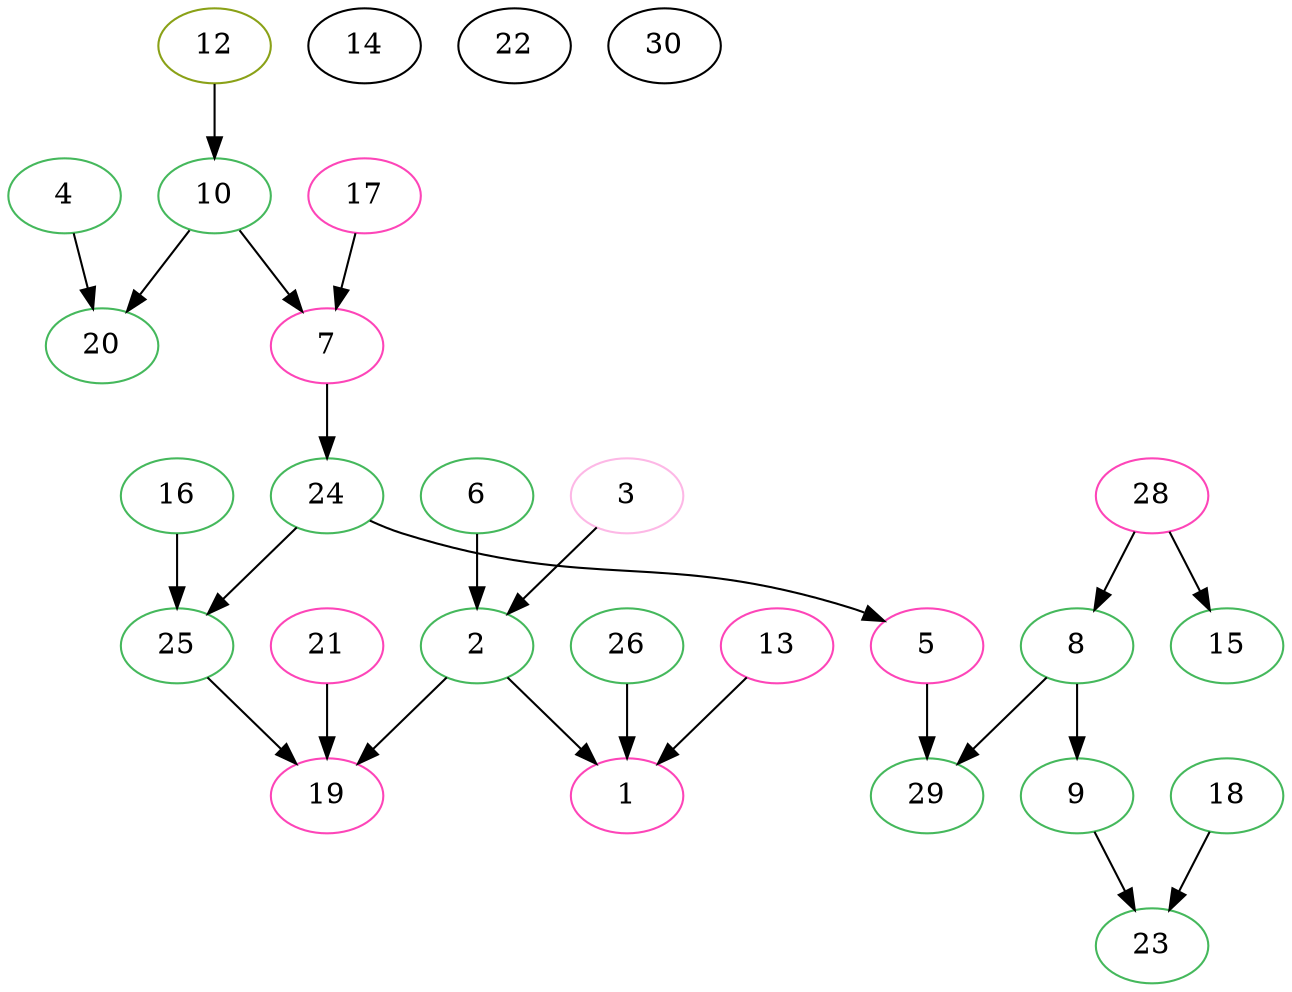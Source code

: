digraph sample {
12 [color="#8aa117"];
10 [color="#45b85c"];
20 [color="#45b85c"];
4 [color="#45b85c"];
24 [color="#45b85c"];
25 [color="#45b85c"];
16 [color="#45b85c"];
2 [color="#45b85c"];
6 [color="#45b85c"];
26 [color="#45b85c"];
29 [color="#45b85c"];
8 [color="#45b85c"];
9 [color="#45b85c"];
23 [color="#45b85c"];
18 [color="#45b85c"];
15 [color="#45b85c"];
7 [color="#fd45b8"];
19 [color="#fd45b8"];
1 [color="#fd45b8"];
13 [color="#fd45b8"];
21 [color="#fd45b8"];
5 [color="#fd45b8"];
28 [color="#fd45b8"];
17 [color="#fd45b8"];
3 [color="#fdb8e6"];
6 -> 2[color="black"];
4 -> 20[color="black"];
18 -> 23[color="black"];
26 -> 1[color="black"];
16 -> 25[color="black"];
8 -> 9[color="black"];
13 -> 1[color="black"];
7 -> 24[color="black"];
2 -> 1[color="black"];
3 -> 2[color="black"];
10 -> 20[color="black"];
24 -> 25[color="black"];
25 -> 19[color="black"];
5 -> 29[color="black"];
24 -> 5[color="black"];
28 -> 15[color="black"];
12 -> 10[color="black"];
2 -> 19[color="black"];
17 -> 7[color="black"];
8 -> 29[color="black"];
9 -> 23[color="black"];
28 -> 8[color="black"];
21 -> 19[color="black"];
10 -> 7[color="black"];
14[color="black"];
22[color="black"];
30[color="black"];
}